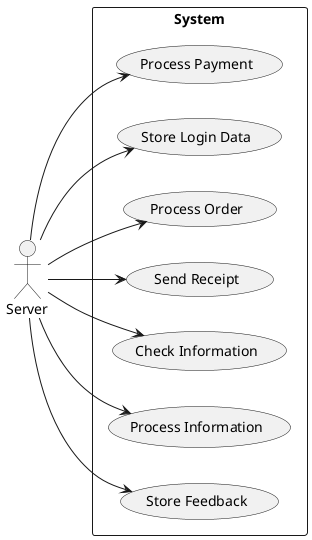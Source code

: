 @startuml server
left to right direction
actor Server
rectangle System as system{
 (Process Payment)
 (Store Login Data)
 (Process Order)
 (Send Receipt)
 (Check Information)
 (Process Information)
 (Store Feedback)
}
Server --> (Process Payment)
Server --> (Store Login Data)
Server --> (Process Order)
Server --> (Send Receipt)
Server --> (Check Information)
Server --> (Process Information)
Server --> (Store Feedback)
@enduml
